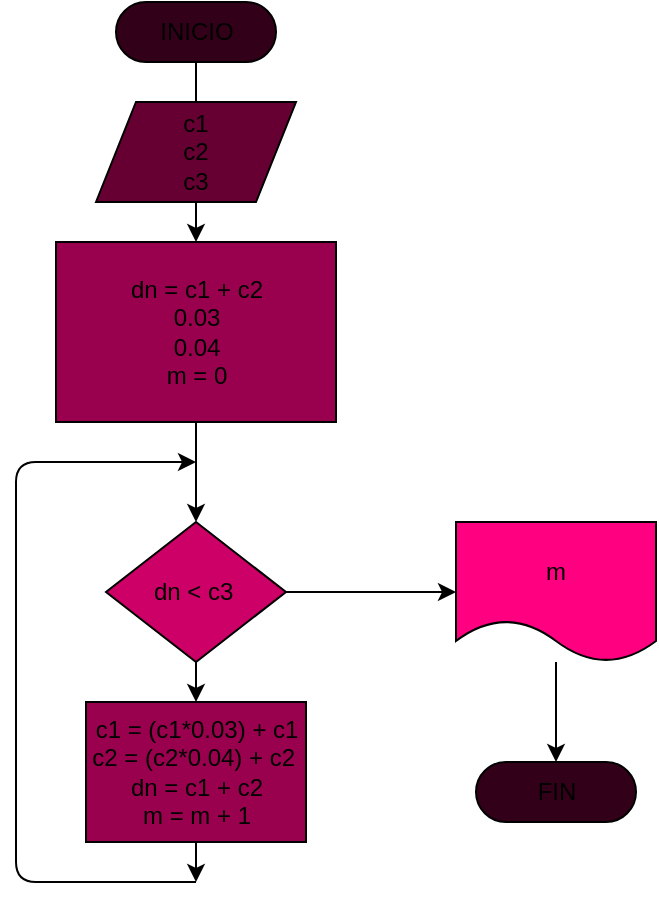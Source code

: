 <mxfile>
    <diagram id="k6jN7gO-1Vd7agje0QRT" name="Página-1">
        <mxGraphModel dx="804" dy="470" grid="1" gridSize="10" guides="1" tooltips="1" connect="1" arrows="1" fold="1" page="1" pageScale="1" pageWidth="827" pageHeight="1169" math="0" shadow="0">
            <root>
                <mxCell id="0"/>
                <mxCell id="1" parent="0"/>
                <mxCell id="5" style="edgeStyle=none;html=1;exitX=0.5;exitY=0.5;exitDx=0;exitDy=15;exitPerimeter=0;entryX=0.5;entryY=0;entryDx=0;entryDy=0;" edge="1" parent="1" source="6" target="9">
                    <mxGeometry relative="1" as="geometry">
                        <mxPoint x="200" y="140" as="targetPoint"/>
                    </mxGeometry>
                </mxCell>
                <mxCell id="6" value="INICIO" style="html=1;dashed=0;whitespace=wrap;shape=mxgraph.dfd.start;fillColor=#33001A;" vertex="1" parent="1">
                    <mxGeometry x="160" y="80" width="80" height="30" as="geometry"/>
                </mxCell>
                <mxCell id="7" style="edgeStyle=none;html=1;exitX=0.5;exitY=1;exitDx=0;exitDy=0;" edge="1" parent="1" target="9">
                    <mxGeometry relative="1" as="geometry">
                        <mxPoint x="200" y="210" as="sourcePoint"/>
                    </mxGeometry>
                </mxCell>
                <mxCell id="8" value="" style="edgeStyle=none;html=1;" edge="1" parent="1" source="9" target="12">
                    <mxGeometry relative="1" as="geometry"/>
                </mxCell>
                <mxCell id="9" value="dn = c1 + c2&lt;br&gt;0.03&lt;br&gt;0.04&lt;br&gt;m = 0" style="html=1;dashed=0;whitespace=wrap;fillColor=#99004D;" vertex="1" parent="1">
                    <mxGeometry x="130" y="200" width="140" height="90" as="geometry"/>
                </mxCell>
                <mxCell id="10" value="" style="edgeStyle=none;html=1;" edge="1" parent="1" source="12" target="15">
                    <mxGeometry relative="1" as="geometry"/>
                </mxCell>
                <mxCell id="11" style="edgeStyle=none;html=1;exitX=1;exitY=0.5;exitDx=0;exitDy=0;entryX=0;entryY=0.5;entryDx=0;entryDy=0;" edge="1" parent="1" source="12" target="17">
                    <mxGeometry relative="1" as="geometry"/>
                </mxCell>
                <mxCell id="12" value="dn &amp;lt; c3&amp;nbsp;" style="shape=rhombus;html=1;dashed=0;whitespace=wrap;perimeter=rhombusPerimeter;fillColor=#CC0066;" vertex="1" parent="1">
                    <mxGeometry x="155" y="340" width="90" height="70" as="geometry"/>
                </mxCell>
                <mxCell id="13" style="edgeStyle=none;html=1;" edge="1" parent="1">
                    <mxGeometry relative="1" as="geometry">
                        <mxPoint x="200" y="310" as="targetPoint"/>
                        <mxPoint x="200" y="520" as="sourcePoint"/>
                        <Array as="points">
                            <mxPoint x="150" y="520"/>
                            <mxPoint x="110" y="520"/>
                            <mxPoint x="110" y="310"/>
                        </Array>
                    </mxGeometry>
                </mxCell>
                <mxCell id="14" style="edgeStyle=none;html=1;exitX=0.5;exitY=1;exitDx=0;exitDy=0;" edge="1" parent="1" source="15">
                    <mxGeometry relative="1" as="geometry">
                        <mxPoint x="200" y="520" as="targetPoint"/>
                    </mxGeometry>
                </mxCell>
                <mxCell id="15" value="c1 = (c1*0.03) + c1&lt;br&gt;c2 = (c2*0.04) + c2&amp;nbsp;&lt;br&gt;dn = c1 + c2&lt;br&gt;m = m + 1" style="html=1;dashed=0;whitespace=wrap;fillColor=#99004D;" vertex="1" parent="1">
                    <mxGeometry x="145" y="430" width="110" height="70" as="geometry"/>
                </mxCell>
                <mxCell id="16" value="" style="edgeStyle=none;html=1;" edge="1" parent="1" source="17" target="18">
                    <mxGeometry relative="1" as="geometry"/>
                </mxCell>
                <mxCell id="17" value="m" style="shape=document;whiteSpace=wrap;html=1;boundedLbl=1;dashed=0;flipH=1;fillColor=#FF0080;" vertex="1" parent="1">
                    <mxGeometry x="330" y="340" width="100" height="70" as="geometry"/>
                </mxCell>
                <mxCell id="18" value="FIN" style="html=1;dashed=0;whitespace=wrap;shape=mxgraph.dfd.start;fillColor=#33001A;" vertex="1" parent="1">
                    <mxGeometry x="340" y="460" width="80" height="30" as="geometry"/>
                </mxCell>
                <mxCell id="19" value="c1&lt;br&gt;c2&lt;br&gt;c3" style="shape=parallelogram;perimeter=parallelogramPerimeter;whiteSpace=wrap;html=1;dashed=0;fillColor=#660033;" vertex="1" parent="1">
                    <mxGeometry x="150" y="130" width="100" height="50" as="geometry"/>
                </mxCell>
            </root>
        </mxGraphModel>
    </diagram>
</mxfile>